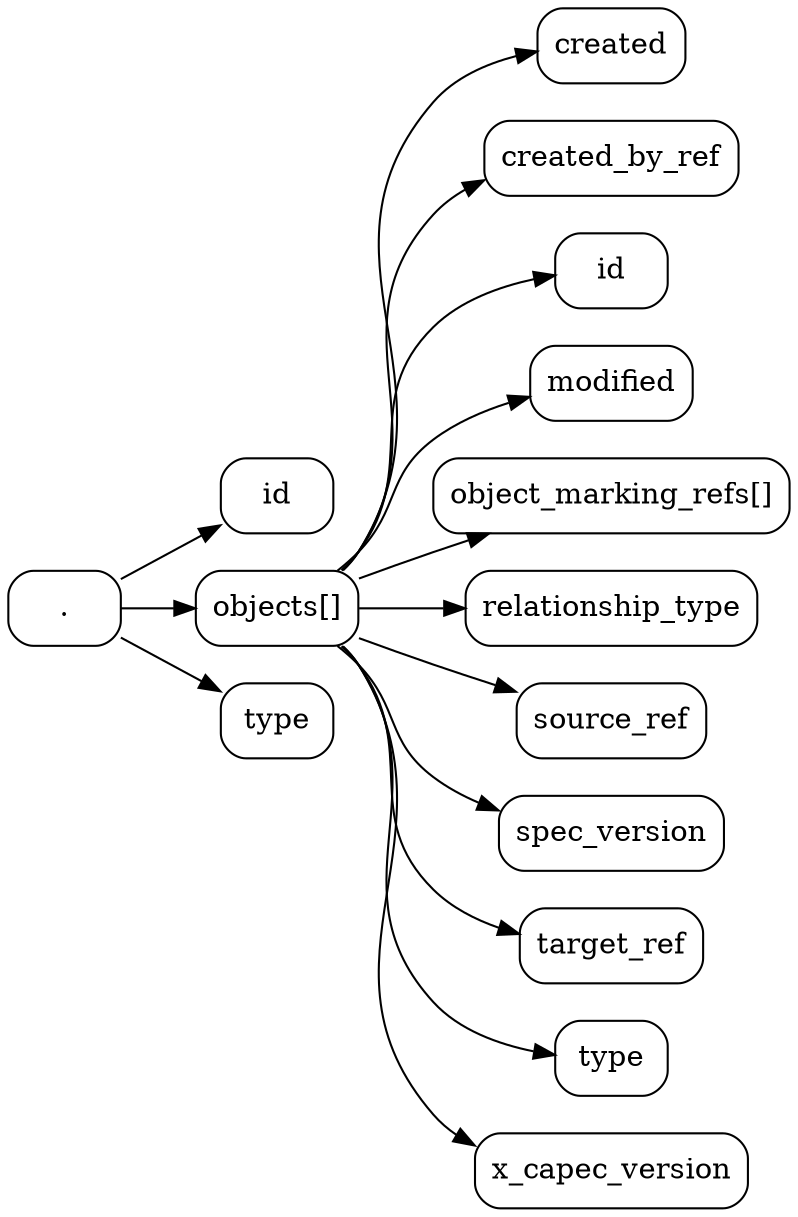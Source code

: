 strict digraph  {
rankdir=LR;
id [shape=box, style=rounded];
"." [shape=box, style=rounded];
"objects[]" [shape=box, style=rounded];
"objects[].created" [label=created, shape=box, style=rounded];
"objects[].created_by_ref" [label=created_by_ref, shape=box, style=rounded];
"objects[].id" [label=id, shape=box, style=rounded];
"objects[].modified" [label=modified, shape=box, style=rounded];
"objects[].object_marking_refs[]" [label="object_marking_refs[]", shape=box, style=rounded];
"objects[].relationship_type" [label=relationship_type, shape=box, style=rounded];
"objects[].source_ref" [label=source_ref, shape=box, style=rounded];
"objects[].spec_version" [label=spec_version, shape=box, style=rounded];
"objects[].target_ref" [label=target_ref, shape=box, style=rounded];
"objects[].type" [label=type, shape=box, style=rounded];
"objects[].x_capec_version" [label=x_capec_version, shape=box, style=rounded];
type [shape=box, style=rounded];
"." -> id;
"." -> "objects[]";
"." -> type;
"objects[]" -> "objects[].created";
"objects[]" -> "objects[].created_by_ref";
"objects[]" -> "objects[].id";
"objects[]" -> "objects[].modified";
"objects[]" -> "objects[].object_marking_refs[]";
"objects[]" -> "objects[].relationship_type";
"objects[]" -> "objects[].source_ref";
"objects[]" -> "objects[].spec_version";
"objects[]" -> "objects[].target_ref";
"objects[]" -> "objects[].type";
"objects[]" -> "objects[].x_capec_version";
}
